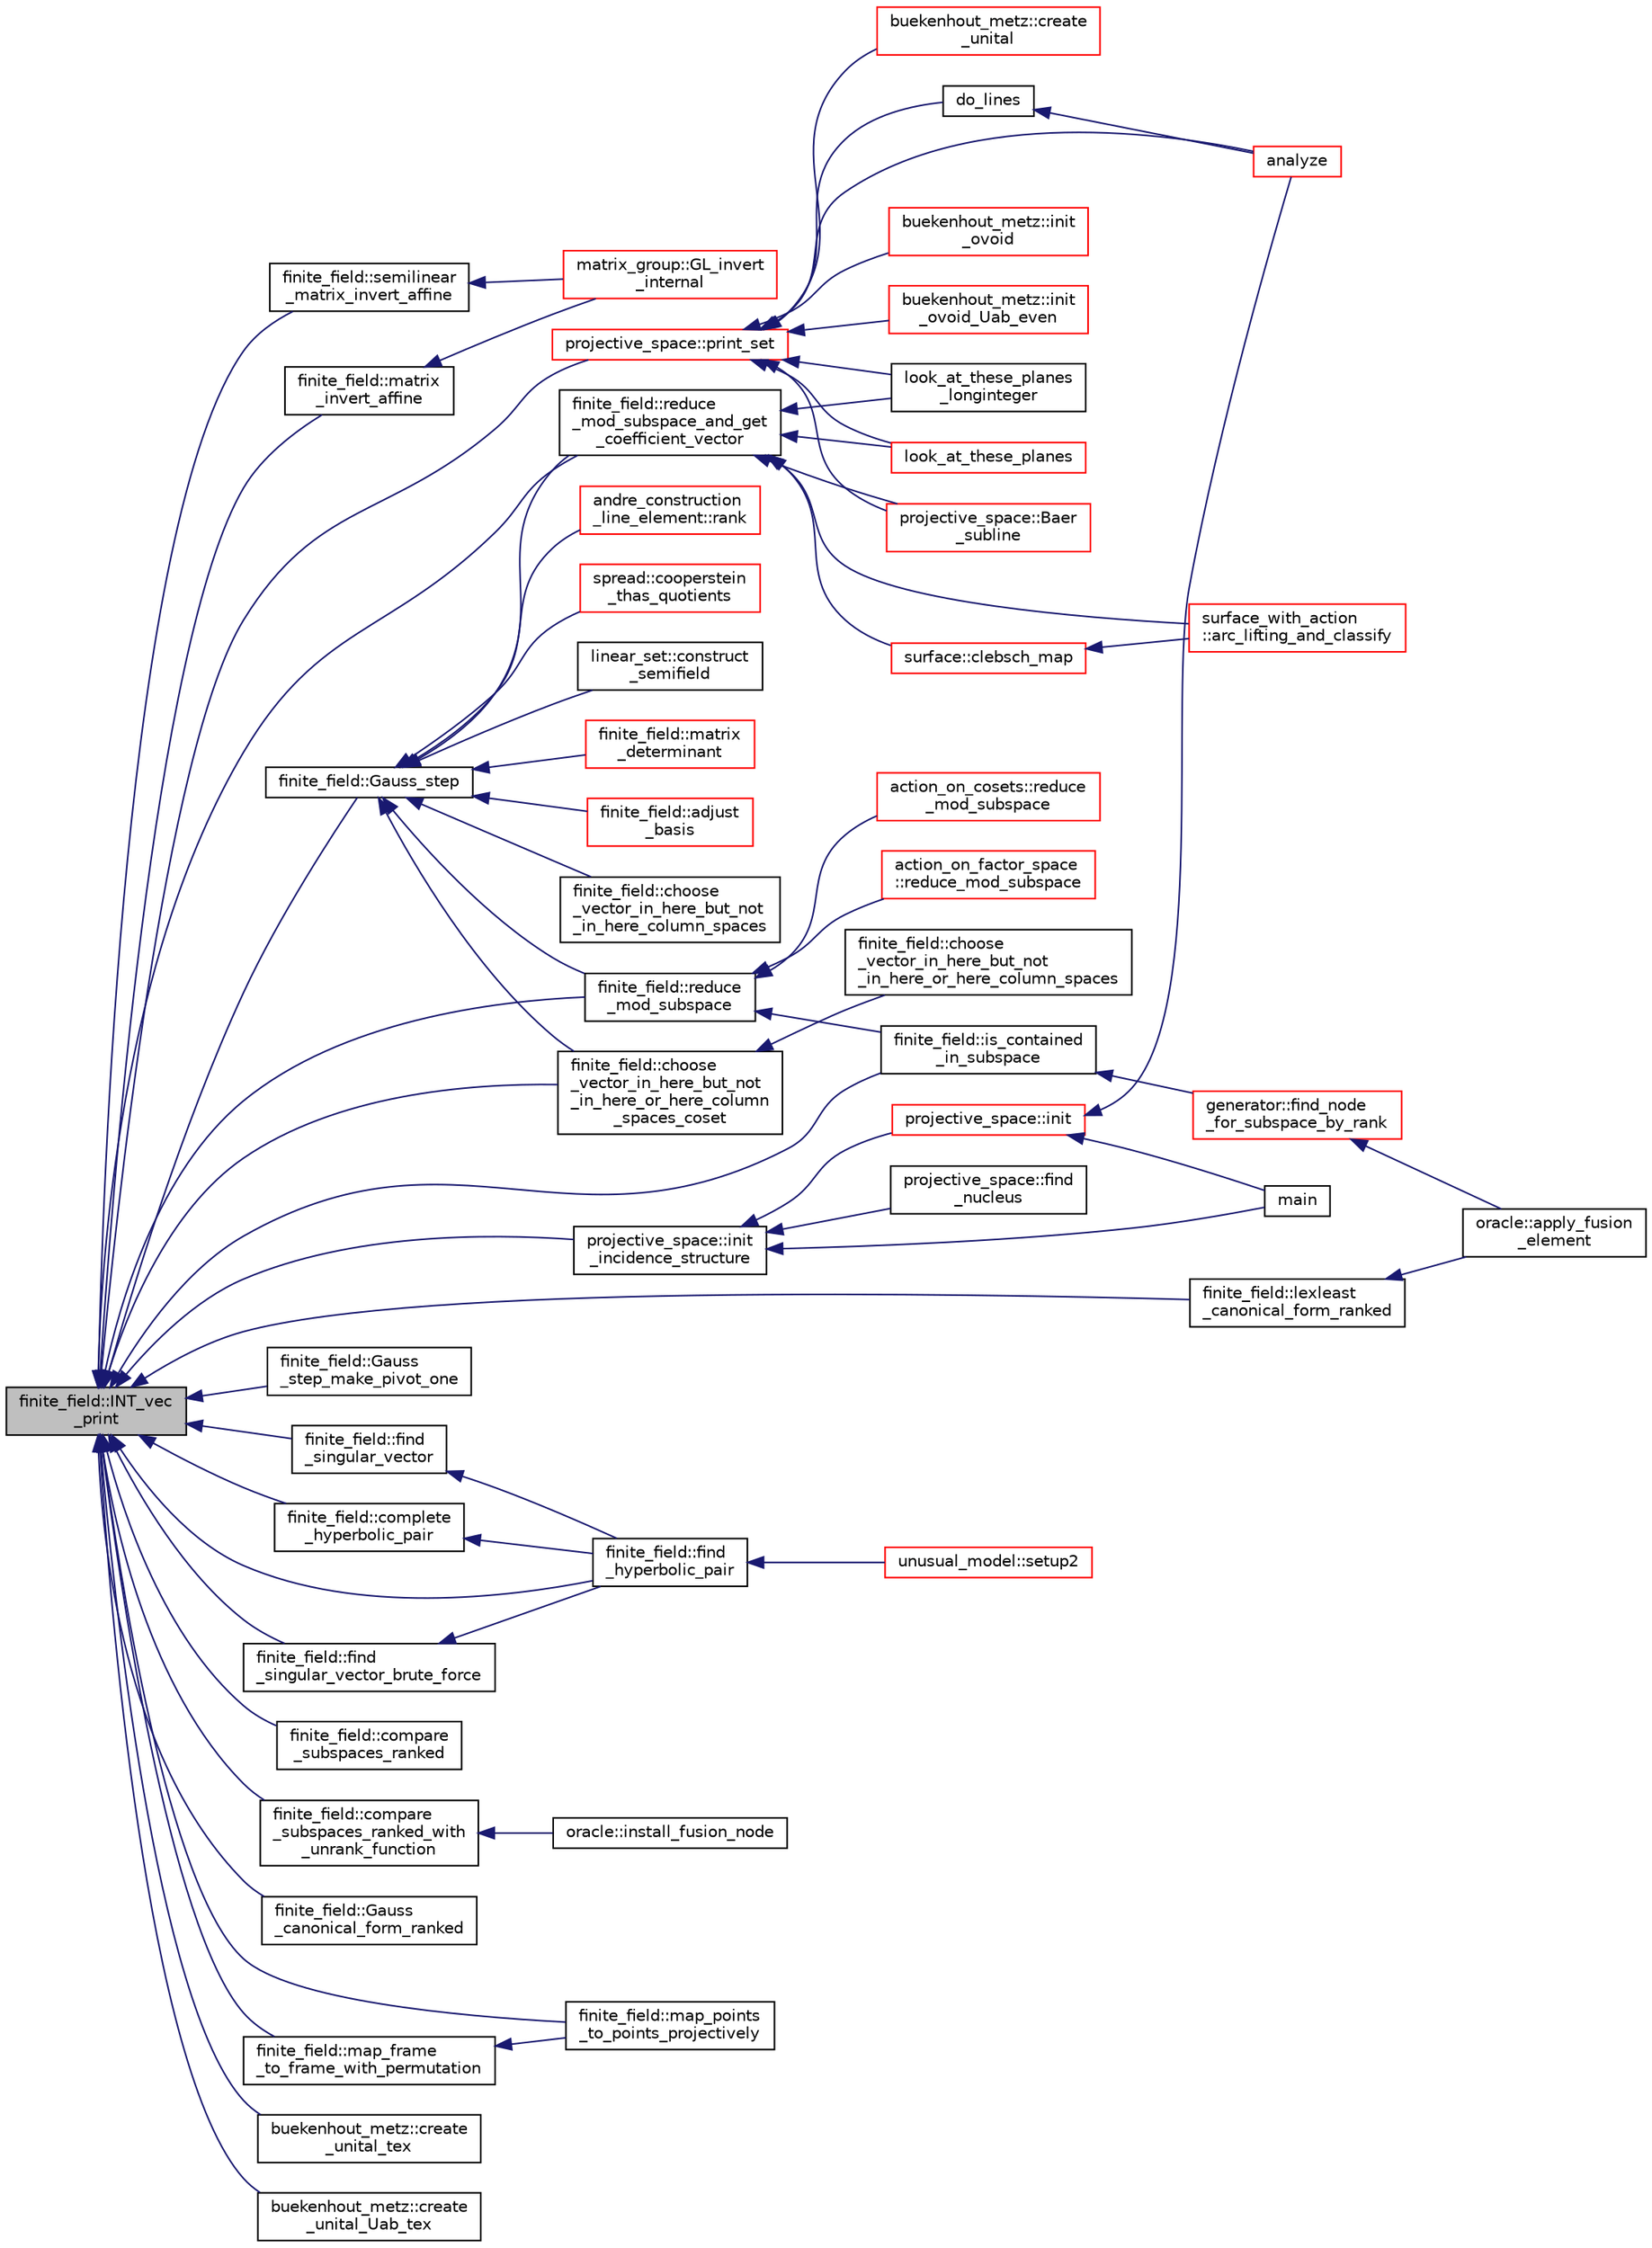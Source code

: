 digraph "finite_field::INT_vec_print"
{
  edge [fontname="Helvetica",fontsize="10",labelfontname="Helvetica",labelfontsize="10"];
  node [fontname="Helvetica",fontsize="10",shape=record];
  rankdir="LR";
  Node5931 [label="finite_field::INT_vec\l_print",height=0.2,width=0.4,color="black", fillcolor="grey75", style="filled", fontcolor="black"];
  Node5931 -> Node5932 [dir="back",color="midnightblue",fontsize="10",style="solid",fontname="Helvetica"];
  Node5932 [label="finite_field::semilinear\l_matrix_invert_affine",height=0.2,width=0.4,color="black", fillcolor="white", style="filled",URL="$df/d5a/classfinite__field.html#a23db70e745bf22d230da684440e1fc59"];
  Node5932 -> Node5933 [dir="back",color="midnightblue",fontsize="10",style="solid",fontname="Helvetica"];
  Node5933 [label="matrix_group::GL_invert\l_internal",height=0.2,width=0.4,color="red", fillcolor="white", style="filled",URL="$d3/ded/classmatrix__group.html#ab2b9f8046dee535722e07a92ec3ab0b6"];
  Node5931 -> Node6253 [dir="back",color="midnightblue",fontsize="10",style="solid",fontname="Helvetica"];
  Node6253 [label="finite_field::matrix\l_invert_affine",height=0.2,width=0.4,color="black", fillcolor="white", style="filled",URL="$df/d5a/classfinite__field.html#a716c202ca9fcee1911e330f4a5bdba38"];
  Node6253 -> Node5933 [dir="back",color="midnightblue",fontsize="10",style="solid",fontname="Helvetica"];
  Node5931 -> Node6254 [dir="back",color="midnightblue",fontsize="10",style="solid",fontname="Helvetica"];
  Node6254 [label="finite_field::Gauss_step",height=0.2,width=0.4,color="black", fillcolor="white", style="filled",URL="$df/d5a/classfinite__field.html#a888228cd0bdf000bd4d44cf4d1ad62ce"];
  Node6254 -> Node6255 [dir="back",color="midnightblue",fontsize="10",style="solid",fontname="Helvetica"];
  Node6255 [label="linear_set::construct\l_semifield",height=0.2,width=0.4,color="black", fillcolor="white", style="filled",URL="$dd/d86/classlinear__set.html#ab54b164771526ae8d687751aa2d1a9ce"];
  Node6254 -> Node6256 [dir="back",color="midnightblue",fontsize="10",style="solid",fontname="Helvetica"];
  Node6256 [label="finite_field::matrix\l_determinant",height=0.2,width=0.4,color="red", fillcolor="white", style="filled",URL="$df/d5a/classfinite__field.html#abeeee303bfbc054f2dcac4981ecab9ce"];
  Node6254 -> Node6261 [dir="back",color="midnightblue",fontsize="10",style="solid",fontname="Helvetica"];
  Node6261 [label="finite_field::reduce\l_mod_subspace_and_get\l_coefficient_vector",height=0.2,width=0.4,color="black", fillcolor="white", style="filled",URL="$df/d5a/classfinite__field.html#a544f968b15eb1f702097f41e01db256a"];
  Node6261 -> Node6262 [dir="back",color="midnightblue",fontsize="10",style="solid",fontname="Helvetica"];
  Node6262 [label="look_at_these_planes\l_longinteger",height=0.2,width=0.4,color="black", fillcolor="white", style="filled",URL="$da/d90/analyze_8_c.html#ae230005122bb89f7409f5937134b73bf"];
  Node6261 -> Node6263 [dir="back",color="midnightblue",fontsize="10",style="solid",fontname="Helvetica"];
  Node6263 [label="look_at_these_planes",height=0.2,width=0.4,color="red", fillcolor="white", style="filled",URL="$da/d90/analyze_8_c.html#ad8b441870dbb818ee03042aa51a3cd09"];
  Node6261 -> Node6267 [dir="back",color="midnightblue",fontsize="10",style="solid",fontname="Helvetica"];
  Node6267 [label="projective_space::Baer\l_subline",height=0.2,width=0.4,color="red", fillcolor="white", style="filled",URL="$d2/d17/classprojective__space.html#a7a49e87d5fede7d6264dccca3aa3b8fa"];
  Node6261 -> Node6272 [dir="back",color="midnightblue",fontsize="10",style="solid",fontname="Helvetica"];
  Node6272 [label="surface::clebsch_map",height=0.2,width=0.4,color="red", fillcolor="white", style="filled",URL="$d5/d88/classsurface.html#ab69c3741436f4346b54e86e5d65118ca"];
  Node6272 -> Node6023 [dir="back",color="midnightblue",fontsize="10",style="solid",fontname="Helvetica"];
  Node6023 [label="surface_with_action\l::arc_lifting_and_classify",height=0.2,width=0.4,color="red", fillcolor="white", style="filled",URL="$d8/df9/classsurface__with__action.html#a62a3948f830c59e09ef94937650a07a4"];
  Node6261 -> Node6023 [dir="back",color="midnightblue",fontsize="10",style="solid",fontname="Helvetica"];
  Node6254 -> Node6274 [dir="back",color="midnightblue",fontsize="10",style="solid",fontname="Helvetica"];
  Node6274 [label="finite_field::reduce\l_mod_subspace",height=0.2,width=0.4,color="black", fillcolor="white", style="filled",URL="$df/d5a/classfinite__field.html#a58c58854e54819ab1f3b1df2a12423ad"];
  Node6274 -> Node6275 [dir="back",color="midnightblue",fontsize="10",style="solid",fontname="Helvetica"];
  Node6275 [label="finite_field::is_contained\l_in_subspace",height=0.2,width=0.4,color="black", fillcolor="white", style="filled",URL="$df/d5a/classfinite__field.html#a21d04fc4ddc2f03fb3401656f14abb72"];
  Node6275 -> Node6276 [dir="back",color="midnightblue",fontsize="10",style="solid",fontname="Helvetica"];
  Node6276 [label="generator::find_node\l_for_subspace_by_rank",height=0.2,width=0.4,color="red", fillcolor="white", style="filled",URL="$d7/d73/classgenerator.html#ad118a5102c2f16c7bed14ee432fe70b2"];
  Node6276 -> Node6300 [dir="back",color="midnightblue",fontsize="10",style="solid",fontname="Helvetica"];
  Node6300 [label="oracle::apply_fusion\l_element",height=0.2,width=0.4,color="black", fillcolor="white", style="filled",URL="$d7/da7/classoracle.html#a934dc7bfa4c5ad2086ce7c63de5ba536"];
  Node6274 -> Node6301 [dir="back",color="midnightblue",fontsize="10",style="solid",fontname="Helvetica"];
  Node6301 [label="action_on_cosets::reduce\l_mod_subspace",height=0.2,width=0.4,color="red", fillcolor="white", style="filled",URL="$d3/d72/classaction__on__cosets.html#a313da72d0a056b4937468495e9c08a7f"];
  Node6274 -> Node6303 [dir="back",color="midnightblue",fontsize="10",style="solid",fontname="Helvetica"];
  Node6303 [label="action_on_factor_space\l::reduce_mod_subspace",height=0.2,width=0.4,color="red", fillcolor="white", style="filled",URL="$d5/d25/classaction__on__factor__space.html#a28aacf2959bc402b418f7749c23c5d6a"];
  Node6254 -> Node6320 [dir="back",color="midnightblue",fontsize="10",style="solid",fontname="Helvetica"];
  Node6320 [label="finite_field::adjust\l_basis",height=0.2,width=0.4,color="red", fillcolor="white", style="filled",URL="$df/d5a/classfinite__field.html#a0c88772c704cf766ce8b758ab6cc1886"];
  Node6254 -> Node6321 [dir="back",color="midnightblue",fontsize="10",style="solid",fontname="Helvetica"];
  Node6321 [label="finite_field::choose\l_vector_in_here_but_not\l_in_here_column_spaces",height=0.2,width=0.4,color="black", fillcolor="white", style="filled",URL="$df/d5a/classfinite__field.html#adf1923d761b85aa159ebadb9cce64fea"];
  Node6254 -> Node6322 [dir="back",color="midnightblue",fontsize="10",style="solid",fontname="Helvetica"];
  Node6322 [label="finite_field::choose\l_vector_in_here_but_not\l_in_here_or_here_column\l_spaces_coset",height=0.2,width=0.4,color="black", fillcolor="white", style="filled",URL="$df/d5a/classfinite__field.html#abc76e2467c736517b652ca6eb8e1bb83"];
  Node6322 -> Node6323 [dir="back",color="midnightblue",fontsize="10",style="solid",fontname="Helvetica"];
  Node6323 [label="finite_field::choose\l_vector_in_here_but_not\l_in_here_or_here_column_spaces",height=0.2,width=0.4,color="black", fillcolor="white", style="filled",URL="$df/d5a/classfinite__field.html#a688e9d56f73ca63e74692747ab55f621"];
  Node6254 -> Node6324 [dir="back",color="midnightblue",fontsize="10",style="solid",fontname="Helvetica"];
  Node6324 [label="andre_construction\l_line_element::rank",height=0.2,width=0.4,color="red", fillcolor="white", style="filled",URL="$d6/de0/classandre__construction__line__element.html#ab2920079fa51c95a3e245a7f1a70ae66"];
  Node6254 -> Node6327 [dir="back",color="midnightblue",fontsize="10",style="solid",fontname="Helvetica"];
  Node6327 [label="spread::cooperstein\l_thas_quotients",height=0.2,width=0.4,color="red", fillcolor="white", style="filled",URL="$da/dc1/classspread.html#abba98e1f22f9a1a00823774307f29bef"];
  Node5931 -> Node6329 [dir="back",color="midnightblue",fontsize="10",style="solid",fontname="Helvetica"];
  Node6329 [label="finite_field::Gauss\l_step_make_pivot_one",height=0.2,width=0.4,color="black", fillcolor="white", style="filled",URL="$df/d5a/classfinite__field.html#aaf3ee66b0067f4d139c5d19765eaf6c9"];
  Node5931 -> Node6330 [dir="back",color="midnightblue",fontsize="10",style="solid",fontname="Helvetica"];
  Node6330 [label="finite_field::find\l_singular_vector_brute_force",height=0.2,width=0.4,color="black", fillcolor="white", style="filled",URL="$df/d5a/classfinite__field.html#ae581b6b9280e56e629f56b7061ea976e"];
  Node6330 -> Node6331 [dir="back",color="midnightblue",fontsize="10",style="solid",fontname="Helvetica"];
  Node6331 [label="finite_field::find\l_hyperbolic_pair",height=0.2,width=0.4,color="black", fillcolor="white", style="filled",URL="$df/d5a/classfinite__field.html#a8702546f7248a1721647e856c6e153a2"];
  Node6331 -> Node6332 [dir="back",color="midnightblue",fontsize="10",style="solid",fontname="Helvetica"];
  Node6332 [label="unusual_model::setup2",height=0.2,width=0.4,color="red", fillcolor="white", style="filled",URL="$dc/d50/classunusual__model.html#a00f7da705c24f863338828447abf7aae"];
  Node5931 -> Node6339 [dir="back",color="midnightblue",fontsize="10",style="solid",fontname="Helvetica"];
  Node6339 [label="finite_field::find\l_singular_vector",height=0.2,width=0.4,color="black", fillcolor="white", style="filled",URL="$df/d5a/classfinite__field.html#a71d9d2adde5b7dc94ccdd2b38baaca53"];
  Node6339 -> Node6331 [dir="back",color="midnightblue",fontsize="10",style="solid",fontname="Helvetica"];
  Node5931 -> Node6340 [dir="back",color="midnightblue",fontsize="10",style="solid",fontname="Helvetica"];
  Node6340 [label="finite_field::complete\l_hyperbolic_pair",height=0.2,width=0.4,color="black", fillcolor="white", style="filled",URL="$df/d5a/classfinite__field.html#a61c730d58251ae87102c16137053578f"];
  Node6340 -> Node6331 [dir="back",color="midnightblue",fontsize="10",style="solid",fontname="Helvetica"];
  Node5931 -> Node6331 [dir="back",color="midnightblue",fontsize="10",style="solid",fontname="Helvetica"];
  Node5931 -> Node6341 [dir="back",color="midnightblue",fontsize="10",style="solid",fontname="Helvetica"];
  Node6341 [label="finite_field::compare\l_subspaces_ranked",height=0.2,width=0.4,color="black", fillcolor="white", style="filled",URL="$df/d5a/classfinite__field.html#afa75b644f7925a53d6943788ee30b9cd"];
  Node5931 -> Node6342 [dir="back",color="midnightblue",fontsize="10",style="solid",fontname="Helvetica"];
  Node6342 [label="finite_field::compare\l_subspaces_ranked_with\l_unrank_function",height=0.2,width=0.4,color="black", fillcolor="white", style="filled",URL="$df/d5a/classfinite__field.html#a081fbd0558d32f8258e086c62f6ca1c5"];
  Node6342 -> Node6343 [dir="back",color="midnightblue",fontsize="10",style="solid",fontname="Helvetica"];
  Node6343 [label="oracle::install_fusion_node",height=0.2,width=0.4,color="black", fillcolor="white", style="filled",URL="$d7/da7/classoracle.html#a8375f717ccaea657f03f4d03fa68a9a2"];
  Node5931 -> Node6344 [dir="back",color="midnightblue",fontsize="10",style="solid",fontname="Helvetica"];
  Node6344 [label="finite_field::Gauss\l_canonical_form_ranked",height=0.2,width=0.4,color="black", fillcolor="white", style="filled",URL="$df/d5a/classfinite__field.html#a029a33b16ccf7b6f95bb5691ca71dc47"];
  Node5931 -> Node6345 [dir="back",color="midnightblue",fontsize="10",style="solid",fontname="Helvetica"];
  Node6345 [label="finite_field::lexleast\l_canonical_form_ranked",height=0.2,width=0.4,color="black", fillcolor="white", style="filled",URL="$df/d5a/classfinite__field.html#ab8e13483ea5f9f7350c6aa799a169901"];
  Node6345 -> Node6300 [dir="back",color="midnightblue",fontsize="10",style="solid",fontname="Helvetica"];
  Node5931 -> Node6261 [dir="back",color="midnightblue",fontsize="10",style="solid",fontname="Helvetica"];
  Node5931 -> Node6274 [dir="back",color="midnightblue",fontsize="10",style="solid",fontname="Helvetica"];
  Node5931 -> Node6275 [dir="back",color="midnightblue",fontsize="10",style="solid",fontname="Helvetica"];
  Node5931 -> Node6322 [dir="back",color="midnightblue",fontsize="10",style="solid",fontname="Helvetica"];
  Node5931 -> Node6346 [dir="back",color="midnightblue",fontsize="10",style="solid",fontname="Helvetica"];
  Node6346 [label="finite_field::map_frame\l_to_frame_with_permutation",height=0.2,width=0.4,color="black", fillcolor="white", style="filled",URL="$df/d5a/classfinite__field.html#a6b6142cf5491507d40fa0b6c3a837b81"];
  Node6346 -> Node6347 [dir="back",color="midnightblue",fontsize="10",style="solid",fontname="Helvetica"];
  Node6347 [label="finite_field::map_points\l_to_points_projectively",height=0.2,width=0.4,color="black", fillcolor="white", style="filled",URL="$df/d5a/classfinite__field.html#a6ebf38250033b090baa12391d9a9cd98"];
  Node5931 -> Node6347 [dir="back",color="midnightblue",fontsize="10",style="solid",fontname="Helvetica"];
  Node5931 -> Node6348 [dir="back",color="midnightblue",fontsize="10",style="solid",fontname="Helvetica"];
  Node6348 [label="buekenhout_metz::create\l_unital_tex",height=0.2,width=0.4,color="black", fillcolor="white", style="filled",URL="$d8/d98/classbuekenhout__metz.html#a6c44e4063100cf3255f2e67326a33934"];
  Node5931 -> Node6349 [dir="back",color="midnightblue",fontsize="10",style="solid",fontname="Helvetica"];
  Node6349 [label="buekenhout_metz::create\l_unital_Uab_tex",height=0.2,width=0.4,color="black", fillcolor="white", style="filled",URL="$d8/d98/classbuekenhout__metz.html#aa293e5c9781709f5bfcd4185481eced5"];
  Node5931 -> Node6350 [dir="back",color="midnightblue",fontsize="10",style="solid",fontname="Helvetica"];
  Node6350 [label="projective_space::init\l_incidence_structure",height=0.2,width=0.4,color="black", fillcolor="white", style="filled",URL="$d2/d17/classprojective__space.html#a1e59490325e045cc52674a3706780aed"];
  Node6350 -> Node5939 [dir="back",color="midnightblue",fontsize="10",style="solid",fontname="Helvetica"];
  Node5939 [label="main",height=0.2,width=0.4,color="black", fillcolor="white", style="filled",URL="$d5/d9e/arcs__orderly_8_c.html#a3c04138a5bfe5d72780bb7e82a18e627"];
  Node6350 -> Node6351 [dir="back",color="midnightblue",fontsize="10",style="solid",fontname="Helvetica"];
  Node6351 [label="projective_space::init",height=0.2,width=0.4,color="red", fillcolor="white", style="filled",URL="$d2/d17/classprojective__space.html#a8a1efa40df92744519365f82e4740dab"];
  Node6351 -> Node5939 [dir="back",color="midnightblue",fontsize="10",style="solid",fontname="Helvetica"];
  Node6351 -> Node6265 [dir="back",color="midnightblue",fontsize="10",style="solid",fontname="Helvetica"];
  Node6265 [label="analyze",height=0.2,width=0.4,color="red", fillcolor="white", style="filled",URL="$da/d90/analyze_8_c.html#aa0c05ca3fc5b1b83451c5a4928234f5e"];
  Node6350 -> Node6414 [dir="back",color="midnightblue",fontsize="10",style="solid",fontname="Helvetica"];
  Node6414 [label="projective_space::find\l_nucleus",height=0.2,width=0.4,color="black", fillcolor="white", style="filled",URL="$d2/d17/classprojective__space.html#ab4caadd4ae0323c37cc2f26cfb1194cc"];
  Node5931 -> Node6415 [dir="back",color="midnightblue",fontsize="10",style="solid",fontname="Helvetica"];
  Node6415 [label="projective_space::print_set",height=0.2,width=0.4,color="red", fillcolor="white", style="filled",URL="$d2/d17/classprojective__space.html#aebfbb6d02bd979dc902c65a1d826b7f8"];
  Node6415 -> Node6265 [dir="back",color="midnightblue",fontsize="10",style="solid",fontname="Helvetica"];
  Node6415 -> Node6269 [dir="back",color="midnightblue",fontsize="10",style="solid",fontname="Helvetica"];
  Node6269 [label="do_lines",height=0.2,width=0.4,color="black", fillcolor="white", style="filled",URL="$da/d90/analyze_8_c.html#a8a0ad1642efe3759982b81e0fa63f035"];
  Node6269 -> Node6265 [dir="back",color="midnightblue",fontsize="10",style="solid",fontname="Helvetica"];
  Node6415 -> Node6262 [dir="back",color="midnightblue",fontsize="10",style="solid",fontname="Helvetica"];
  Node6415 -> Node6263 [dir="back",color="midnightblue",fontsize="10",style="solid",fontname="Helvetica"];
  Node6415 -> Node6416 [dir="back",color="midnightblue",fontsize="10",style="solid",fontname="Helvetica"];
  Node6416 [label="buekenhout_metz::init\l_ovoid",height=0.2,width=0.4,color="red", fillcolor="white", style="filled",URL="$d8/d98/classbuekenhout__metz.html#a217d76a8e2385ce176c4c461085ab065"];
  Node6415 -> Node6417 [dir="back",color="midnightblue",fontsize="10",style="solid",fontname="Helvetica"];
  Node6417 [label="buekenhout_metz::init\l_ovoid_Uab_even",height=0.2,width=0.4,color="red", fillcolor="white", style="filled",URL="$d8/d98/classbuekenhout__metz.html#ae2add9715f3b70bfb635fdb8d33bfa71"];
  Node6415 -> Node6418 [dir="back",color="midnightblue",fontsize="10",style="solid",fontname="Helvetica"];
  Node6418 [label="buekenhout_metz::create\l_unital",height=0.2,width=0.4,color="red", fillcolor="white", style="filled",URL="$d8/d98/classbuekenhout__metz.html#a3bc240ccd9ac2bf7b73234d0ab48b224"];
  Node6415 -> Node6267 [dir="back",color="midnightblue",fontsize="10",style="solid",fontname="Helvetica"];
}
